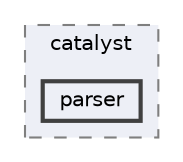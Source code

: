 digraph "src/visualization/catalyst/parser"
{
 // INTERACTIVE_SVG=YES
 // LATEX_PDF_SIZE
  bgcolor="transparent";
  edge [fontname=Helvetica,fontsize=10,labelfontname=Helvetica,labelfontsize=10];
  node [fontname=Helvetica,fontsize=10,shape=box,height=0.2,width=0.4];
  compound=true
  subgraph clusterdir_c3c45e1f3135eb5f9667e971577f0620 {
    graph [ bgcolor="#edeff6", pencolor="grey50", label="catalyst", fontname=Helvetica,fontsize=10 style="filled,dashed", URL="dir_c3c45e1f3135eb5f9667e971577f0620.html",tooltip=""]
  dir_9e2aa0155c92f528c4db6406ef100278 [label="parser", fillcolor="#edeff6", color="grey25", style="filled,bold", URL="dir_9e2aa0155c92f528c4db6406ef100278.html",tooltip=""];
  }
}
